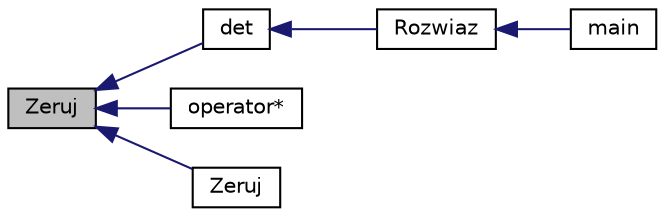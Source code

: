 digraph G
{
  edge [fontname="Helvetica",fontsize="10",labelfontname="Helvetica",labelfontsize="10"];
  node [fontname="Helvetica",fontsize="10",shape=record];
  rankdir="LR";
  Node1 [label="Zeruj",height=0.2,width=0.4,color="black", fillcolor="grey75", style="filled" fontcolor="black"];
  Node1 -> Node2 [dir="back",color="midnightblue",fontsize="10",style="solid",fontname="Helvetica"];
  Node2 [label="det",height=0.2,width=0.4,color="black", fillcolor="white", style="filled",URL="$macierz_8cpp.html#a7663239456df7dcbb08535e9b796660b",tooltip="Funkcja wyliczająca wyznacznik macierzy."];
  Node2 -> Node3 [dir="back",color="midnightblue",fontsize="10",style="solid",fontname="Helvetica"];
  Node3 [label="Rozwiaz",height=0.2,width=0.4,color="black", fillcolor="white", style="filled",URL="$uklad_8cpp.html#a8b509c588635dbabc5785e946d583470",tooltip="Funkcja ma za zadanie rozwiązać układ równań Cramera."];
  Node3 -> Node4 [dir="back",color="midnightblue",fontsize="10",style="solid",fontname="Helvetica"];
  Node4 [label="main",height=0.2,width=0.4,color="black", fillcolor="white", style="filled",URL="$main_8cpp.html#ae66f6b31b5ad750f1fe042a706a4e3d4"];
  Node1 -> Node5 [dir="back",color="midnightblue",fontsize="10",style="solid",fontname="Helvetica"];
  Node5 [label="operator*",height=0.2,width=0.4,color="black", fillcolor="white", style="filled",URL="$uklad_8cpp.html#aaa5d22326f90a8e994646038b590b3fc",tooltip="Operator dwuargumentowy &#39;*&#39;, w tym miejscu służący do mnożenia macierzy przez wektor."];
  Node1 -> Node6 [dir="back",color="midnightblue",fontsize="10",style="solid",fontname="Helvetica"];
  Node6 [label="Zeruj",height=0.2,width=0.4,color="black", fillcolor="white", style="filled",URL="$wektor_8cpp.html#a1e7f1ae7b17d40e28fa4fff0f27d58a1",tooltip="Funkcja mająca za zadanie wyzerować wektor."];
}
